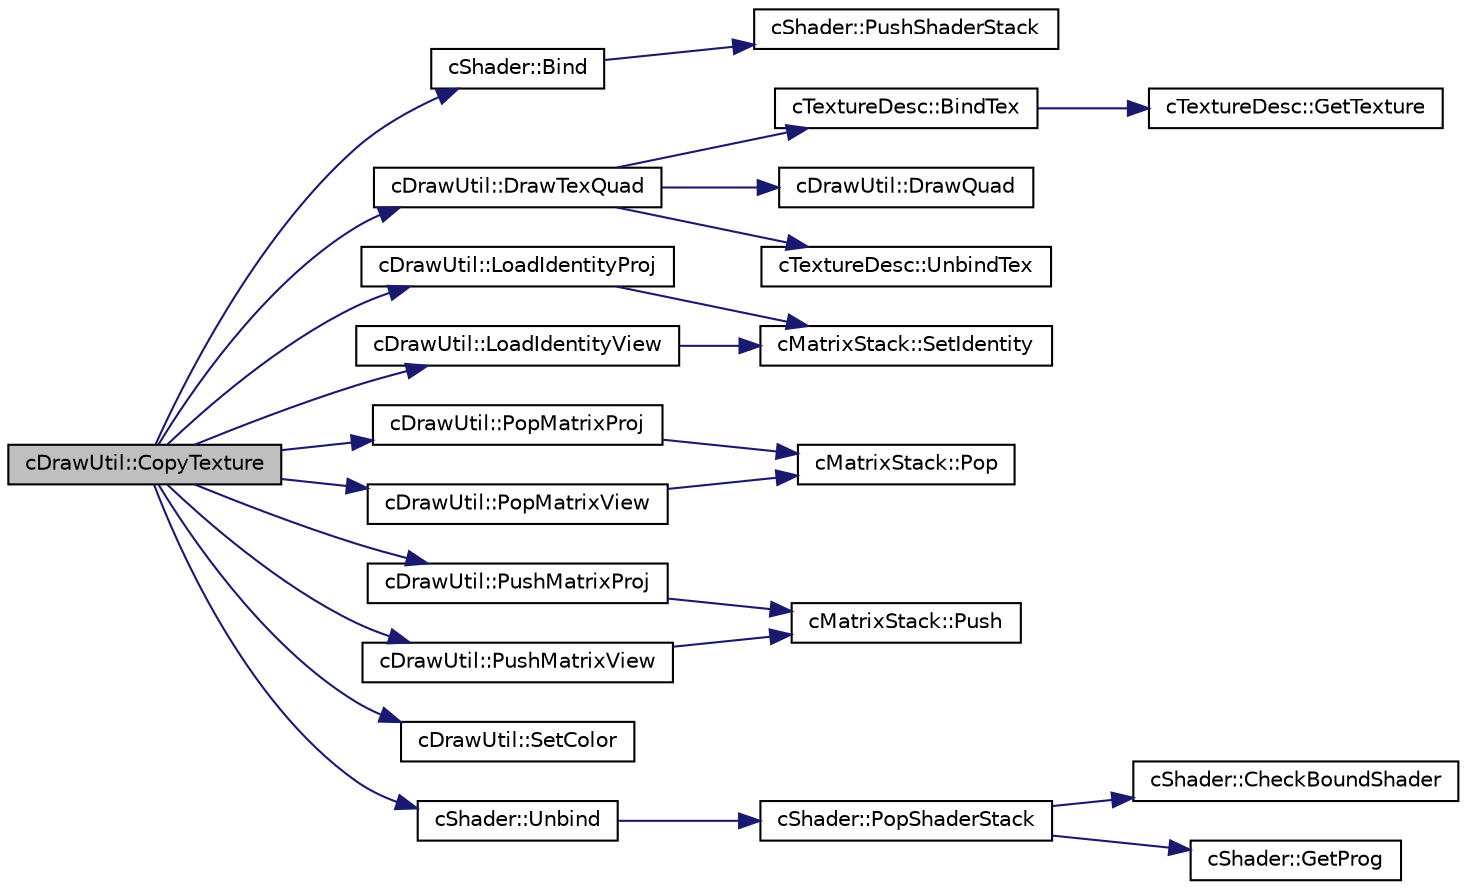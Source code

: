 digraph "cDrawUtil::CopyTexture"
{
 // LATEX_PDF_SIZE
  edge [fontname="Helvetica",fontsize="10",labelfontname="Helvetica",labelfontsize="10"];
  node [fontname="Helvetica",fontsize="10",shape=record];
  rankdir="LR";
  Node1 [label="cDrawUtil::CopyTexture",height=0.2,width=0.4,color="black", fillcolor="grey75", style="filled", fontcolor="black",tooltip=" "];
  Node1 -> Node2 [color="midnightblue",fontsize="10",style="solid",fontname="Helvetica"];
  Node2 [label="cShader::Bind",height=0.2,width=0.4,color="black", fillcolor="white", style="filled",URL="$classc_shader.html#af44e552cf1d3a959f8b63b25377c1254",tooltip=" "];
  Node2 -> Node3 [color="midnightblue",fontsize="10",style="solid",fontname="Helvetica"];
  Node3 [label="cShader::PushShaderStack",height=0.2,width=0.4,color="black", fillcolor="white", style="filled",URL="$classc_shader.html#aa8b10cc4eeafd9877ff16262c742cea1",tooltip=" "];
  Node1 -> Node4 [color="midnightblue",fontsize="10",style="solid",fontname="Helvetica"];
  Node4 [label="cDrawUtil::DrawTexQuad",height=0.2,width=0.4,color="black", fillcolor="white", style="filled",URL="$classc_draw_util.html#a5b13cafaf21ae835a06d88da58fc366a",tooltip=" "];
  Node4 -> Node5 [color="midnightblue",fontsize="10",style="solid",fontname="Helvetica"];
  Node5 [label="cTextureDesc::BindTex",height=0.2,width=0.4,color="black", fillcolor="white", style="filled",URL="$classc_texture_desc.html#a585e2b0ef23f4dec08829de433e8b3a0",tooltip=" "];
  Node5 -> Node6 [color="midnightblue",fontsize="10",style="solid",fontname="Helvetica"];
  Node6 [label="cTextureDesc::GetTexture",height=0.2,width=0.4,color="black", fillcolor="white", style="filled",URL="$classc_texture_desc.html#a80ab9e2b95b01ff9c9d6cdd84292d0a3",tooltip=" "];
  Node4 -> Node7 [color="midnightblue",fontsize="10",style="solid",fontname="Helvetica"];
  Node7 [label="cDrawUtil::DrawQuad",height=0.2,width=0.4,color="black", fillcolor="white", style="filled",URL="$classc_draw_util.html#a587df84fa22af009a224a64afc79fc93",tooltip=" "];
  Node4 -> Node8 [color="midnightblue",fontsize="10",style="solid",fontname="Helvetica"];
  Node8 [label="cTextureDesc::UnbindTex",height=0.2,width=0.4,color="black", fillcolor="white", style="filled",URL="$classc_texture_desc.html#a2d877ce7356698b034b9d5509d520639",tooltip=" "];
  Node1 -> Node9 [color="midnightblue",fontsize="10",style="solid",fontname="Helvetica"];
  Node9 [label="cDrawUtil::LoadIdentityProj",height=0.2,width=0.4,color="black", fillcolor="white", style="filled",URL="$classc_draw_util.html#ad315376ab6c727e82fda214137301575",tooltip=" "];
  Node9 -> Node10 [color="midnightblue",fontsize="10",style="solid",fontname="Helvetica"];
  Node10 [label="cMatrixStack::SetIdentity",height=0.2,width=0.4,color="black", fillcolor="white", style="filled",URL="$classc_matrix_stack.html#ac8b8c5ae83905f4775d0eac17aa59bed",tooltip=" "];
  Node1 -> Node11 [color="midnightblue",fontsize="10",style="solid",fontname="Helvetica"];
  Node11 [label="cDrawUtil::LoadIdentityView",height=0.2,width=0.4,color="black", fillcolor="white", style="filled",URL="$classc_draw_util.html#ad910519442f8a94bf3e80b430e5cec04",tooltip=" "];
  Node11 -> Node10 [color="midnightblue",fontsize="10",style="solid",fontname="Helvetica"];
  Node1 -> Node12 [color="midnightblue",fontsize="10",style="solid",fontname="Helvetica"];
  Node12 [label="cDrawUtil::PopMatrixProj",height=0.2,width=0.4,color="black", fillcolor="white", style="filled",URL="$classc_draw_util.html#a49591cbd7eaee0fb510ebdee0a16fcc5",tooltip=" "];
  Node12 -> Node13 [color="midnightblue",fontsize="10",style="solid",fontname="Helvetica"];
  Node13 [label="cMatrixStack::Pop",height=0.2,width=0.4,color="black", fillcolor="white", style="filled",URL="$classc_matrix_stack.html#a6be215a8d6dc7f91c8e9577a8b550bfc",tooltip=" "];
  Node1 -> Node14 [color="midnightblue",fontsize="10",style="solid",fontname="Helvetica"];
  Node14 [label="cDrawUtil::PopMatrixView",height=0.2,width=0.4,color="black", fillcolor="white", style="filled",URL="$classc_draw_util.html#a8bec79da8550795d4b4966a94af7cf51",tooltip=" "];
  Node14 -> Node13 [color="midnightblue",fontsize="10",style="solid",fontname="Helvetica"];
  Node1 -> Node15 [color="midnightblue",fontsize="10",style="solid",fontname="Helvetica"];
  Node15 [label="cDrawUtil::PushMatrixProj",height=0.2,width=0.4,color="black", fillcolor="white", style="filled",URL="$classc_draw_util.html#ac7c6b93f733e444ab910015094b9572a",tooltip=" "];
  Node15 -> Node16 [color="midnightblue",fontsize="10",style="solid",fontname="Helvetica"];
  Node16 [label="cMatrixStack::Push",height=0.2,width=0.4,color="black", fillcolor="white", style="filled",URL="$classc_matrix_stack.html#aac0bfd176fd31cabb3e74a0a12b5a5d9",tooltip=" "];
  Node1 -> Node17 [color="midnightblue",fontsize="10",style="solid",fontname="Helvetica"];
  Node17 [label="cDrawUtil::PushMatrixView",height=0.2,width=0.4,color="black", fillcolor="white", style="filled",URL="$classc_draw_util.html#a166a3c9df5df3cb262d090cb2aaba33b",tooltip=" "];
  Node17 -> Node16 [color="midnightblue",fontsize="10",style="solid",fontname="Helvetica"];
  Node1 -> Node18 [color="midnightblue",fontsize="10",style="solid",fontname="Helvetica"];
  Node18 [label="cDrawUtil::SetColor",height=0.2,width=0.4,color="black", fillcolor="white", style="filled",URL="$classc_draw_util.html#a4b68878bee6cbfe53db7dc6bb9e16f70",tooltip=" "];
  Node1 -> Node19 [color="midnightblue",fontsize="10",style="solid",fontname="Helvetica"];
  Node19 [label="cShader::Unbind",height=0.2,width=0.4,color="black", fillcolor="white", style="filled",URL="$classc_shader.html#a063cc0144744d50e19255e51354c423b",tooltip=" "];
  Node19 -> Node20 [color="midnightblue",fontsize="10",style="solid",fontname="Helvetica"];
  Node20 [label="cShader::PopShaderStack",height=0.2,width=0.4,color="black", fillcolor="white", style="filled",URL="$classc_shader.html#ad0464bd2a4dc698b78a28b2949240985",tooltip=" "];
  Node20 -> Node21 [color="midnightblue",fontsize="10",style="solid",fontname="Helvetica"];
  Node21 [label="cShader::CheckBoundShader",height=0.2,width=0.4,color="black", fillcolor="white", style="filled",URL="$classc_shader.html#a5f3eaedb1f6d96711ddff844b62775ea",tooltip=" "];
  Node20 -> Node22 [color="midnightblue",fontsize="10",style="solid",fontname="Helvetica"];
  Node22 [label="cShader::GetProg",height=0.2,width=0.4,color="black", fillcolor="white", style="filled",URL="$classc_shader.html#a55418fea52cd9ab2c23e93c459154d47",tooltip=" "];
}

